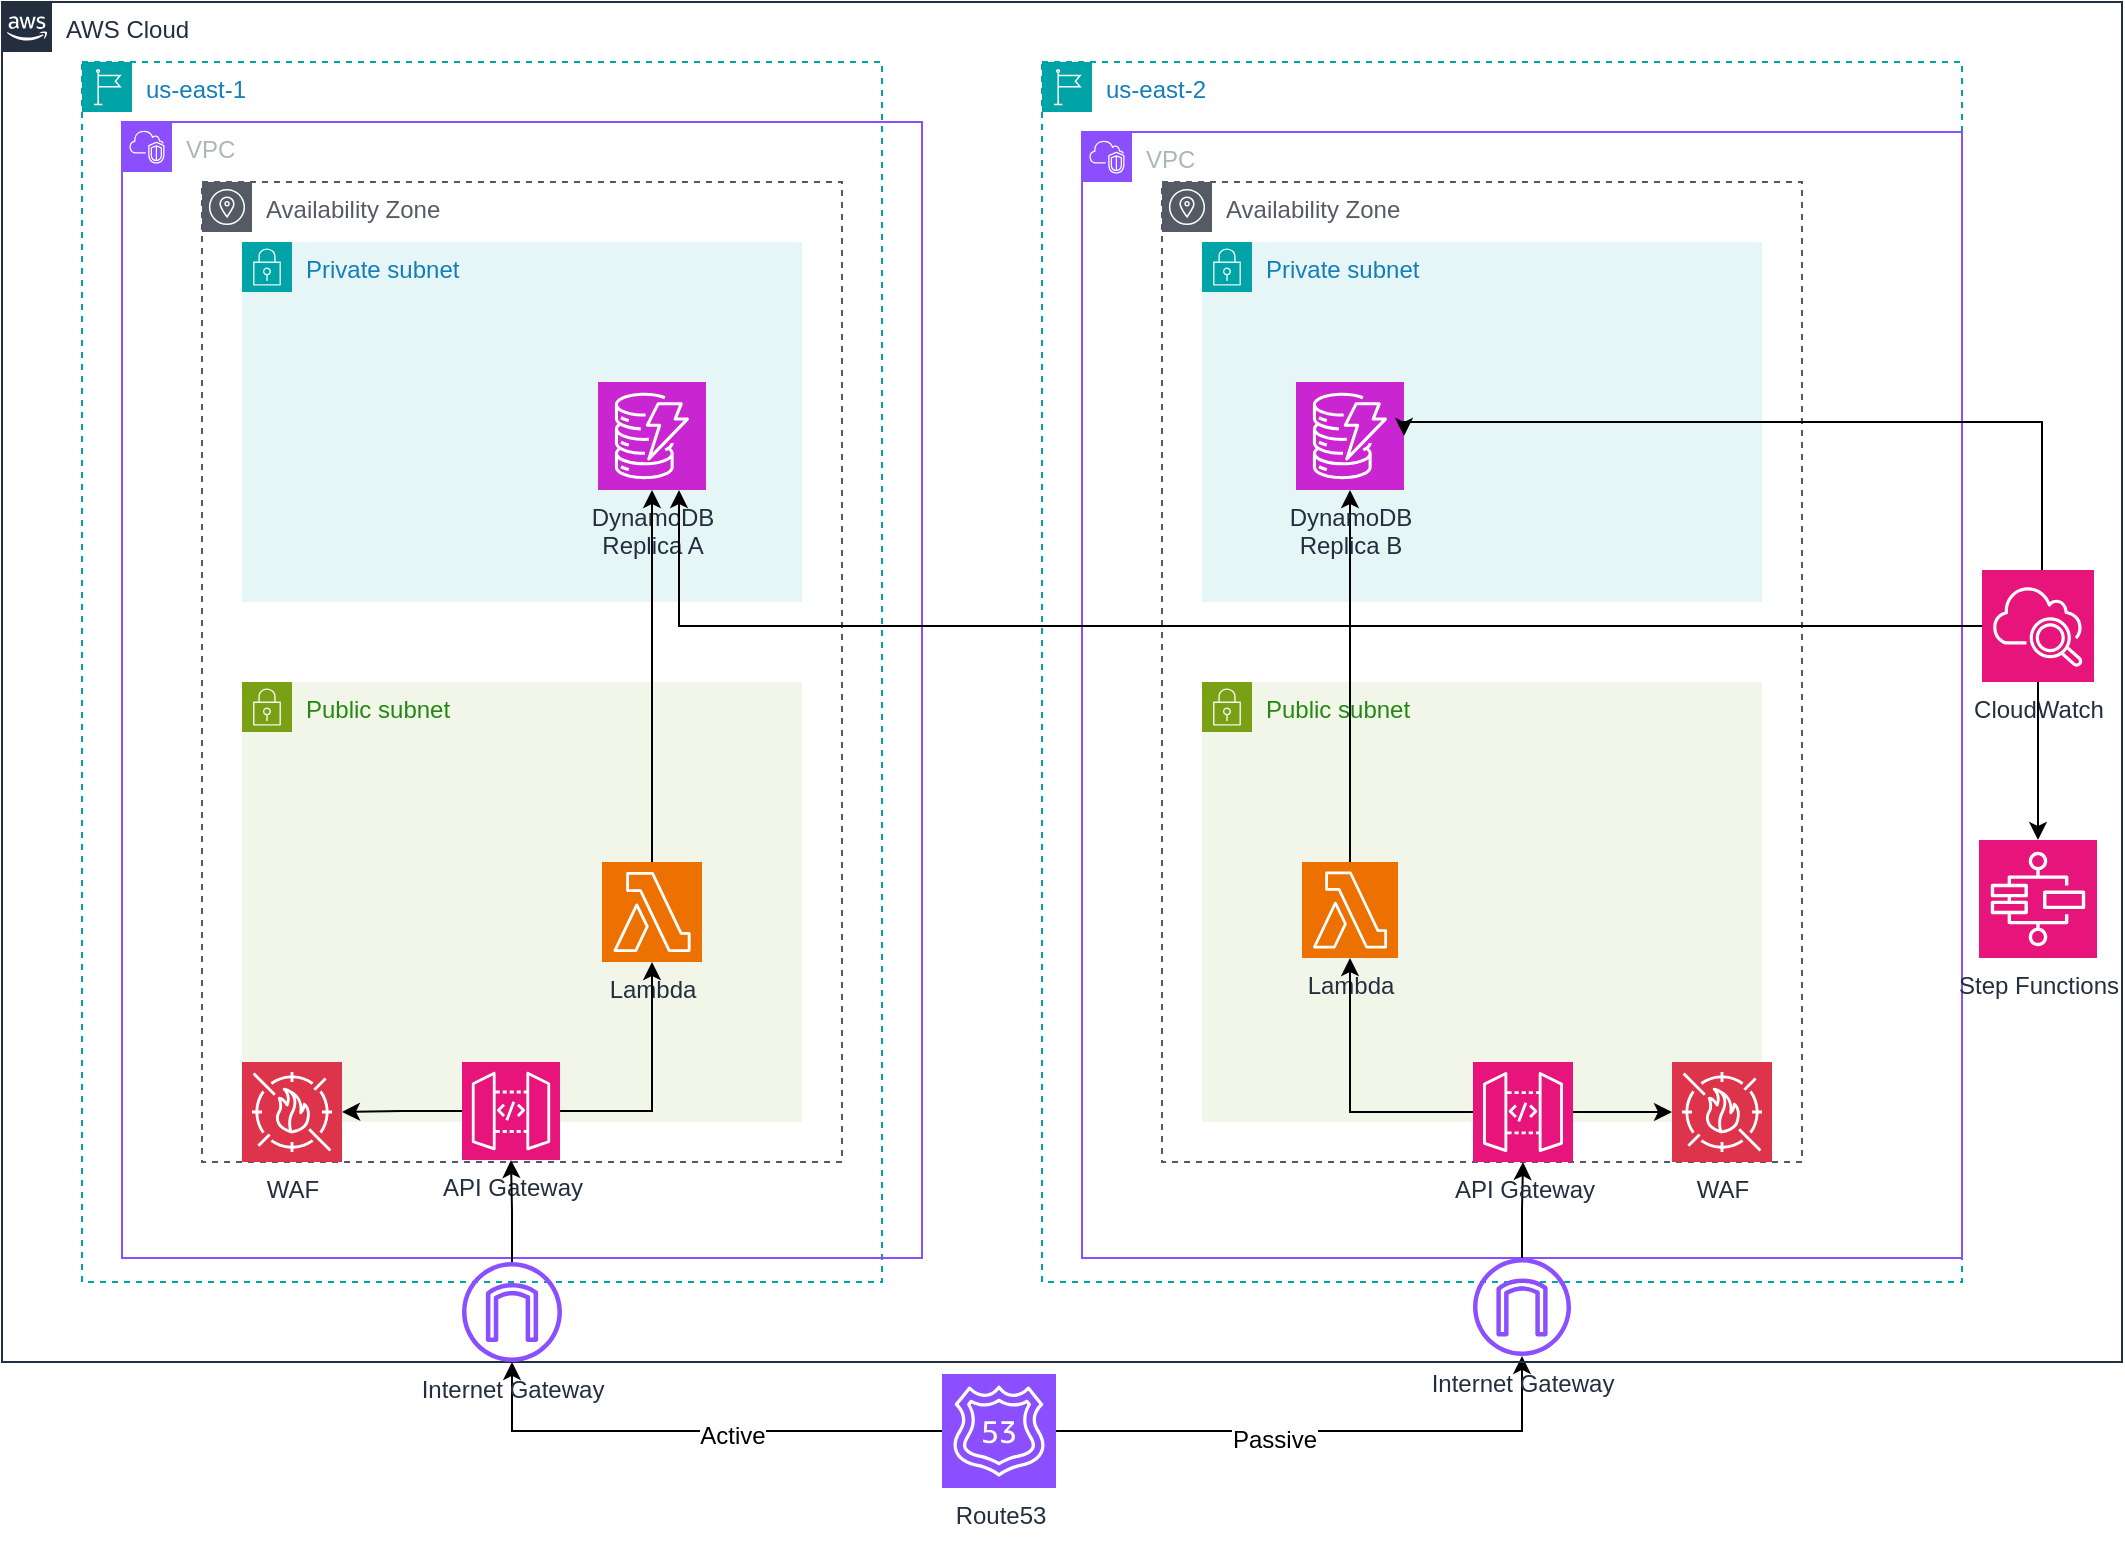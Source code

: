 <mxfile version="26.0.16">
  <diagram id="Ht1M8jgEwFfnCIfOTk4-" name="Page-1">
    <mxGraphModel dx="1198" dy="1901" grid="1" gridSize="10" guides="1" tooltips="1" connect="1" arrows="1" fold="1" page="1" pageScale="1" pageWidth="1169" pageHeight="827" math="0" shadow="0">
      <root>
        <mxCell id="0" />
        <mxCell id="1" parent="0" />
        <mxCell id="qHk2vTECXhj8ju3waCSB-45" style="edgeStyle=orthogonalEdgeStyle;rounded=0;orthogonalLoop=1;jettySize=auto;html=1;" edge="1" parent="1" source="qHk2vTECXhj8ju3waCSB-25" target="qHk2vTECXhj8ju3waCSB-38">
          <mxGeometry relative="1" as="geometry" />
        </mxCell>
        <mxCell id="qHk2vTECXhj8ju3waCSB-72" value="&lt;font style=&quot;font-size: 12px;&quot;&gt;Active&lt;/font&gt;" style="edgeLabel;html=1;align=center;verticalAlign=middle;resizable=0;points=[];" vertex="1" connectable="0" parent="qHk2vTECXhj8ju3waCSB-45">
          <mxGeometry x="-0.155" y="2" relative="1" as="geometry">
            <mxPoint as="offset" />
          </mxGeometry>
        </mxCell>
        <mxCell id="qHk2vTECXhj8ju3waCSB-46" style="edgeStyle=orthogonalEdgeStyle;rounded=0;orthogonalLoop=1;jettySize=auto;html=1;" edge="1" parent="1" source="qHk2vTECXhj8ju3waCSB-25" target="qHk2vTECXhj8ju3waCSB-42">
          <mxGeometry relative="1" as="geometry" />
        </mxCell>
        <mxCell id="qHk2vTECXhj8ju3waCSB-73" value="&lt;font style=&quot;font-size: 12px;&quot;&gt;Passive&lt;/font&gt;" style="edgeLabel;html=1;align=center;verticalAlign=middle;resizable=0;points=[];" vertex="1" connectable="0" parent="qHk2vTECXhj8ju3waCSB-46">
          <mxGeometry x="-0.199" y="-3" relative="1" as="geometry">
            <mxPoint y="1" as="offset" />
          </mxGeometry>
        </mxCell>
        <mxCell id="qHk2vTECXhj8ju3waCSB-25" value="&lt;div&gt;Route53&lt;/div&gt;&lt;div&gt;&lt;br&gt;&lt;/div&gt;" style="sketch=0;points=[[0,0,0],[0.25,0,0],[0.5,0,0],[0.75,0,0],[1,0,0],[0,1,0],[0.25,1,0],[0.5,1,0],[0.75,1,0],[1,1,0],[0,0.25,0],[0,0.5,0],[0,0.75,0],[1,0.25,0],[1,0.5,0],[1,0.75,0]];outlineConnect=0;fontColor=#232F3E;fillColor=#8C4FFF;strokeColor=#ffffff;dashed=0;verticalLabelPosition=bottom;verticalAlign=top;align=center;html=1;fontSize=12;fontStyle=0;aspect=fixed;shape=mxgraph.aws4.resourceIcon;resIcon=mxgraph.aws4.route_53;" vertex="1" parent="1">
          <mxGeometry x="530" y="-114" width="57" height="57" as="geometry" />
        </mxCell>
        <mxCell id="qHk2vTECXhj8ju3waCSB-28" value="AWS Cloud" style="points=[[0,0],[0.25,0],[0.5,0],[0.75,0],[1,0],[1,0.25],[1,0.5],[1,0.75],[1,1],[0.75,1],[0.5,1],[0.25,1],[0,1],[0,0.75],[0,0.5],[0,0.25]];outlineConnect=0;gradientColor=none;html=1;whiteSpace=wrap;fontSize=12;fontStyle=0;container=1;pointerEvents=0;collapsible=0;recursiveResize=0;shape=mxgraph.aws4.group;grIcon=mxgraph.aws4.group_aws_cloud_alt;strokeColor=#232F3E;fillColor=none;verticalAlign=top;align=left;spacingLeft=30;fontColor=#232F3E;dashed=0;" vertex="1" parent="1">
          <mxGeometry x="60" y="-800" width="1060" height="680" as="geometry" />
        </mxCell>
        <mxCell id="qHk2vTECXhj8ju3waCSB-13" value="Private subnet" style="points=[[0,0],[0.25,0],[0.5,0],[0.75,0],[1,0],[1,0.25],[1,0.5],[1,0.75],[1,1],[0.75,1],[0.5,1],[0.25,1],[0,1],[0,0.75],[0,0.5],[0,0.25]];outlineConnect=0;gradientColor=none;html=1;whiteSpace=wrap;fontSize=12;fontStyle=0;container=1;pointerEvents=0;collapsible=0;recursiveResize=0;shape=mxgraph.aws4.group;grIcon=mxgraph.aws4.group_security_group;grStroke=0;strokeColor=#00A4A6;fillColor=#E6F6F7;verticalAlign=top;align=left;spacingLeft=30;fontColor=#147EBA;dashed=0;" vertex="1" parent="qHk2vTECXhj8ju3waCSB-28">
          <mxGeometry x="600" y="120" width="280" height="180" as="geometry" />
        </mxCell>
        <mxCell id="qHk2vTECXhj8ju3waCSB-14" value="Public subnet" style="points=[[0,0],[0.25,0],[0.5,0],[0.75,0],[1,0],[1,0.25],[1,0.5],[1,0.75],[1,1],[0.75,1],[0.5,1],[0.25,1],[0,1],[0,0.75],[0,0.5],[0,0.25]];outlineConnect=0;gradientColor=none;html=1;whiteSpace=wrap;fontSize=12;fontStyle=0;container=1;pointerEvents=0;collapsible=0;recursiveResize=0;shape=mxgraph.aws4.group;grIcon=mxgraph.aws4.group_security_group;grStroke=0;strokeColor=#7AA116;fillColor=#F2F6E8;verticalAlign=top;align=left;spacingLeft=30;fontColor=#248814;dashed=0;" vertex="1" parent="qHk2vTECXhj8ju3waCSB-28">
          <mxGeometry x="600" y="340" width="280" height="220" as="geometry" />
        </mxCell>
        <mxCell id="qHk2vTECXhj8ju3waCSB-26" value="us-east-2" style="points=[[0,0],[0.25,0],[0.5,0],[0.75,0],[1,0],[1,0.25],[1,0.5],[1,0.75],[1,1],[0.75,1],[0.5,1],[0.25,1],[0,1],[0,0.75],[0,0.5],[0,0.25]];outlineConnect=0;gradientColor=none;html=1;whiteSpace=wrap;fontSize=12;fontStyle=0;container=1;pointerEvents=0;collapsible=0;recursiveResize=0;shape=mxgraph.aws4.group;grIcon=mxgraph.aws4.group_region;strokeColor=#00A4A6;fillColor=none;verticalAlign=top;align=left;spacingLeft=30;fontColor=#147EBA;dashed=1;" vertex="1" parent="qHk2vTECXhj8ju3waCSB-28">
          <mxGeometry x="520" y="30" width="460" height="610" as="geometry" />
        </mxCell>
        <mxCell id="qHk2vTECXhj8ju3waCSB-41" value="VPC" style="points=[[0,0],[0.25,0],[0.5,0],[0.75,0],[1,0],[1,0.25],[1,0.5],[1,0.75],[1,1],[0.75,1],[0.5,1],[0.25,1],[0,1],[0,0.75],[0,0.5],[0,0.25]];outlineConnect=0;gradientColor=none;html=1;whiteSpace=wrap;fontSize=12;fontStyle=0;container=1;pointerEvents=0;collapsible=0;recursiveResize=0;shape=mxgraph.aws4.group;grIcon=mxgraph.aws4.group_vpc2;strokeColor=#8C4FFF;fillColor=none;verticalAlign=top;align=left;spacingLeft=30;fontColor=#AAB7B8;dashed=0;" vertex="1" parent="qHk2vTECXhj8ju3waCSB-26">
          <mxGeometry x="20" y="35" width="440" height="563" as="geometry" />
        </mxCell>
        <mxCell id="qHk2vTECXhj8ju3waCSB-34" value="us-east-1" style="points=[[0,0],[0.25,0],[0.5,0],[0.75,0],[1,0],[1,0.25],[1,0.5],[1,0.75],[1,1],[0.75,1],[0.5,1],[0.25,1],[0,1],[0,0.75],[0,0.5],[0,0.25]];outlineConnect=0;gradientColor=none;html=1;whiteSpace=wrap;fontSize=12;fontStyle=0;container=1;pointerEvents=0;collapsible=0;recursiveResize=0;shape=mxgraph.aws4.group;grIcon=mxgraph.aws4.group_region;strokeColor=#00A4A6;fillColor=none;verticalAlign=top;align=left;spacingLeft=30;fontColor=#147EBA;dashed=1;" vertex="1" parent="qHk2vTECXhj8ju3waCSB-28">
          <mxGeometry x="40" y="30" width="400" height="610" as="geometry" />
        </mxCell>
        <mxCell id="qHk2vTECXhj8ju3waCSB-35" value="&lt;div&gt;Availability Zone &lt;br&gt;&lt;/div&gt;&lt;div&gt;&lt;br&gt;&lt;/div&gt;" style="sketch=0;outlineConnect=0;gradientColor=none;html=1;whiteSpace=wrap;fontSize=12;fontStyle=0;shape=mxgraph.aws4.group;grIcon=mxgraph.aws4.group_availability_zone;strokeColor=#545B64;fillColor=none;verticalAlign=top;align=left;spacingLeft=30;fontColor=#545B64;dashed=1;" vertex="1" parent="qHk2vTECXhj8ju3waCSB-28">
          <mxGeometry x="580" y="90" width="320" height="490" as="geometry" />
        </mxCell>
        <mxCell id="qHk2vTECXhj8ju3waCSB-40" value="VPC" style="points=[[0,0],[0.25,0],[0.5,0],[0.75,0],[1,0],[1,0.25],[1,0.5],[1,0.75],[1,1],[0.75,1],[0.5,1],[0.25,1],[0,1],[0,0.75],[0,0.5],[0,0.25]];outlineConnect=0;gradientColor=none;html=1;whiteSpace=wrap;fontSize=12;fontStyle=0;container=1;pointerEvents=0;collapsible=0;recursiveResize=0;shape=mxgraph.aws4.group;grIcon=mxgraph.aws4.group_vpc2;strokeColor=#8C4FFF;fillColor=none;verticalAlign=top;align=left;spacingLeft=30;fontColor=#AAB7B8;dashed=0;" vertex="1" parent="qHk2vTECXhj8ju3waCSB-28">
          <mxGeometry x="60" y="60" width="400" height="568" as="geometry" />
        </mxCell>
        <mxCell id="qHk2vTECXhj8ju3waCSB-30" value="&lt;div&gt;Availability Zone &lt;br&gt;&lt;/div&gt;&lt;div&gt;&lt;br&gt;&lt;/div&gt;" style="sketch=0;outlineConnect=0;gradientColor=none;html=1;whiteSpace=wrap;fontSize=12;fontStyle=0;shape=mxgraph.aws4.group;grIcon=mxgraph.aws4.group_availability_zone;strokeColor=#545B64;fillColor=none;verticalAlign=top;align=left;spacingLeft=30;fontColor=#545B64;dashed=1;" vertex="1" parent="qHk2vTECXhj8ju3waCSB-40">
          <mxGeometry x="40" y="30" width="320" height="490" as="geometry" />
        </mxCell>
        <mxCell id="qHk2vTECXhj8ju3waCSB-21" value="Private subnet" style="points=[[0,0],[0.25,0],[0.5,0],[0.75,0],[1,0],[1,0.25],[1,0.5],[1,0.75],[1,1],[0.75,1],[0.5,1],[0.25,1],[0,1],[0,0.75],[0,0.5],[0,0.25]];outlineConnect=0;gradientColor=none;html=1;whiteSpace=wrap;fontSize=12;fontStyle=0;container=1;pointerEvents=0;collapsible=0;recursiveResize=0;shape=mxgraph.aws4.group;grIcon=mxgraph.aws4.group_security_group;grStroke=0;strokeColor=#00A4A6;fillColor=#E6F6F7;verticalAlign=top;align=left;spacingLeft=30;fontColor=#147EBA;dashed=0;" vertex="1" parent="qHk2vTECXhj8ju3waCSB-40">
          <mxGeometry x="60" y="60" width="280" height="180" as="geometry" />
        </mxCell>
        <mxCell id="qHk2vTECXhj8ju3waCSB-58" value="DynamoDB&lt;br&gt;&lt;div&gt;Replica A&lt;/div&gt;&lt;div&gt;&lt;br&gt;&lt;/div&gt;" style="sketch=0;points=[[0,0,0],[0.25,0,0],[0.5,0,0],[0.75,0,0],[1,0,0],[0,1,0],[0.25,1,0],[0.5,1,0],[0.75,1,0],[1,1,0],[0,0.25,0],[0,0.5,0],[0,0.75,0],[1,0.25,0],[1,0.5,0],[1,0.75,0]];outlineConnect=0;fontColor=#232F3E;fillColor=#C925D1;strokeColor=#ffffff;dashed=0;verticalLabelPosition=bottom;verticalAlign=top;align=center;html=1;fontSize=12;fontStyle=0;aspect=fixed;shape=mxgraph.aws4.resourceIcon;resIcon=mxgraph.aws4.dynamodb;" vertex="1" parent="qHk2vTECXhj8ju3waCSB-21">
          <mxGeometry x="178" y="70" width="54" height="54" as="geometry" />
        </mxCell>
        <mxCell id="qHk2vTECXhj8ju3waCSB-31" value="Public subnet" style="points=[[0,0],[0.25,0],[0.5,0],[0.75,0],[1,0],[1,0.25],[1,0.5],[1,0.75],[1,1],[0.75,1],[0.5,1],[0.25,1],[0,1],[0,0.75],[0,0.5],[0,0.25]];outlineConnect=0;gradientColor=none;html=1;whiteSpace=wrap;fontSize=12;fontStyle=0;container=1;pointerEvents=0;collapsible=0;recursiveResize=0;shape=mxgraph.aws4.group;grIcon=mxgraph.aws4.group_security_group;grStroke=0;strokeColor=#7AA116;fillColor=#F2F6E8;verticalAlign=top;align=left;spacingLeft=30;fontColor=#248814;dashed=0;" vertex="1" parent="qHk2vTECXhj8ju3waCSB-40">
          <mxGeometry x="60" y="280" width="280" height="220" as="geometry" />
        </mxCell>
        <mxCell id="qHk2vTECXhj8ju3waCSB-44" value="API Gateway" style="sketch=0;points=[[0,0,0],[0.25,0,0],[0.5,0,0],[0.75,0,0],[1,0,0],[0,1,0],[0.25,1,0],[0.5,1,0],[0.75,1,0],[1,1,0],[0,0.25,0],[0,0.5,0],[0,0.75,0],[1,0.25,0],[1,0.5,0],[1,0.75,0]];outlineConnect=0;fontColor=#232F3E;fillColor=#E7157B;strokeColor=#ffffff;dashed=0;verticalLabelPosition=bottom;verticalAlign=top;align=center;html=1;fontSize=12;fontStyle=0;aspect=fixed;shape=mxgraph.aws4.resourceIcon;resIcon=mxgraph.aws4.api_gateway;" vertex="1" parent="qHk2vTECXhj8ju3waCSB-40">
          <mxGeometry x="170" y="470" width="49" height="49" as="geometry" />
        </mxCell>
        <mxCell id="qHk2vTECXhj8ju3waCSB-50" value="WAF" style="sketch=0;points=[[0,0,0],[0.25,0,0],[0.5,0,0],[0.75,0,0],[1,0,0],[0,1,0],[0.25,1,0],[0.5,1,0],[0.75,1,0],[1,1,0],[0,0.25,0],[0,0.5,0],[0,0.75,0],[1,0.25,0],[1,0.5,0],[1,0.75,0]];outlineConnect=0;fontColor=#232F3E;fillColor=#DD344C;strokeColor=#ffffff;dashed=0;verticalLabelPosition=bottom;verticalAlign=top;align=center;html=1;fontSize=12;fontStyle=0;aspect=fixed;shape=mxgraph.aws4.resourceIcon;resIcon=mxgraph.aws4.waf;" vertex="1" parent="qHk2vTECXhj8ju3waCSB-40">
          <mxGeometry x="60" y="470" width="50" height="50" as="geometry" />
        </mxCell>
        <mxCell id="qHk2vTECXhj8ju3waCSB-51" style="edgeStyle=orthogonalEdgeStyle;rounded=0;orthogonalLoop=1;jettySize=auto;html=1;entryX=1;entryY=0.5;entryDx=0;entryDy=0;entryPerimeter=0;" edge="1" parent="qHk2vTECXhj8ju3waCSB-40" source="qHk2vTECXhj8ju3waCSB-44" target="qHk2vTECXhj8ju3waCSB-50">
          <mxGeometry relative="1" as="geometry" />
        </mxCell>
        <mxCell id="qHk2vTECXhj8ju3waCSB-62" style="edgeStyle=orthogonalEdgeStyle;rounded=0;orthogonalLoop=1;jettySize=auto;html=1;" edge="1" parent="qHk2vTECXhj8ju3waCSB-40" source="qHk2vTECXhj8ju3waCSB-55" target="qHk2vTECXhj8ju3waCSB-58">
          <mxGeometry relative="1" as="geometry" />
        </mxCell>
        <mxCell id="qHk2vTECXhj8ju3waCSB-55" value="Lambda" style="sketch=0;points=[[0,0,0],[0.25,0,0],[0.5,0,0],[0.75,0,0],[1,0,0],[0,1,0],[0.25,1,0],[0.5,1,0],[0.75,1,0],[1,1,0],[0,0.25,0],[0,0.5,0],[0,0.75,0],[1,0.25,0],[1,0.5,0],[1,0.75,0]];outlineConnect=0;fontColor=#232F3E;fillColor=#ED7100;strokeColor=#ffffff;dashed=0;verticalLabelPosition=bottom;verticalAlign=top;align=center;html=1;fontSize=12;fontStyle=0;aspect=fixed;shape=mxgraph.aws4.resourceIcon;resIcon=mxgraph.aws4.lambda;" vertex="1" parent="qHk2vTECXhj8ju3waCSB-40">
          <mxGeometry x="240" y="370" width="50" height="50" as="geometry" />
        </mxCell>
        <mxCell id="qHk2vTECXhj8ju3waCSB-56" style="edgeStyle=orthogonalEdgeStyle;rounded=0;orthogonalLoop=1;jettySize=auto;html=1;" edge="1" parent="qHk2vTECXhj8ju3waCSB-40" source="qHk2vTECXhj8ju3waCSB-44" target="qHk2vTECXhj8ju3waCSB-55">
          <mxGeometry relative="1" as="geometry" />
        </mxCell>
        <mxCell id="qHk2vTECXhj8ju3waCSB-48" style="edgeStyle=orthogonalEdgeStyle;rounded=0;orthogonalLoop=1;jettySize=auto;html=1;" edge="1" parent="qHk2vTECXhj8ju3waCSB-28" source="qHk2vTECXhj8ju3waCSB-38" target="qHk2vTECXhj8ju3waCSB-44">
          <mxGeometry relative="1" as="geometry" />
        </mxCell>
        <mxCell id="qHk2vTECXhj8ju3waCSB-38" value="&lt;div&gt;Internet Gateway&lt;/div&gt;&lt;div&gt;&lt;br&gt;&lt;/div&gt;" style="sketch=0;outlineConnect=0;fontColor=#232F3E;gradientColor=none;fillColor=#8C4FFF;strokeColor=none;dashed=0;verticalLabelPosition=bottom;verticalAlign=top;align=center;html=1;fontSize=12;fontStyle=0;aspect=fixed;pointerEvents=1;shape=mxgraph.aws4.internet_gateway;" vertex="1" parent="qHk2vTECXhj8ju3waCSB-28">
          <mxGeometry x="230" y="630" width="50" height="50" as="geometry" />
        </mxCell>
        <mxCell id="qHk2vTECXhj8ju3waCSB-49" style="edgeStyle=orthogonalEdgeStyle;rounded=0;orthogonalLoop=1;jettySize=auto;html=1;" edge="1" parent="qHk2vTECXhj8ju3waCSB-28" source="qHk2vTECXhj8ju3waCSB-42" target="qHk2vTECXhj8ju3waCSB-43">
          <mxGeometry relative="1" as="geometry" />
        </mxCell>
        <mxCell id="qHk2vTECXhj8ju3waCSB-42" value="&lt;div&gt;Internet Gateway&lt;/div&gt;&lt;div&gt;&lt;br&gt;&lt;/div&gt;" style="sketch=0;outlineConnect=0;fontColor=#232F3E;gradientColor=none;fillColor=#8C4FFF;strokeColor=none;dashed=0;verticalLabelPosition=bottom;verticalAlign=top;align=center;html=1;fontSize=12;fontStyle=0;aspect=fixed;pointerEvents=1;shape=mxgraph.aws4.internet_gateway;" vertex="1" parent="qHk2vTECXhj8ju3waCSB-28">
          <mxGeometry x="735.5" y="628" width="49" height="49" as="geometry" />
        </mxCell>
        <mxCell id="qHk2vTECXhj8ju3waCSB-63" style="edgeStyle=orthogonalEdgeStyle;rounded=0;orthogonalLoop=1;jettySize=auto;html=1;" edge="1" parent="qHk2vTECXhj8ju3waCSB-28" source="qHk2vTECXhj8ju3waCSB-54" target="qHk2vTECXhj8ju3waCSB-59">
          <mxGeometry relative="1" as="geometry" />
        </mxCell>
        <mxCell id="qHk2vTECXhj8ju3waCSB-54" value="Lambda" style="sketch=0;points=[[0,0,0],[0.25,0,0],[0.5,0,0],[0.75,0,0],[1,0,0],[0,1,0],[0.25,1,0],[0.5,1,0],[0.75,1,0],[1,1,0],[0,0.25,0],[0,0.5,0],[0,0.75,0],[1,0.25,0],[1,0.5,0],[1,0.75,0]];outlineConnect=0;fontColor=#232F3E;fillColor=#ED7100;strokeColor=#ffffff;dashed=0;verticalLabelPosition=bottom;verticalAlign=top;align=center;html=1;fontSize=12;fontStyle=0;aspect=fixed;shape=mxgraph.aws4.resourceIcon;resIcon=mxgraph.aws4.lambda;" vertex="1" parent="qHk2vTECXhj8ju3waCSB-28">
          <mxGeometry x="650" y="430" width="48" height="48" as="geometry" />
        </mxCell>
        <mxCell id="qHk2vTECXhj8ju3waCSB-57" style="edgeStyle=orthogonalEdgeStyle;rounded=0;orthogonalLoop=1;jettySize=auto;html=1;" edge="1" parent="qHk2vTECXhj8ju3waCSB-28" source="qHk2vTECXhj8ju3waCSB-43" target="qHk2vTECXhj8ju3waCSB-54">
          <mxGeometry relative="1" as="geometry" />
        </mxCell>
        <mxCell id="qHk2vTECXhj8ju3waCSB-59" value="&lt;div&gt;DynamoDB&lt;/div&gt;&lt;div&gt;Replica B&lt;/div&gt;&lt;div&gt;&lt;br&gt;&lt;/div&gt;" style="sketch=0;points=[[0,0,0],[0.25,0,0],[0.5,0,0],[0.75,0,0],[1,0,0],[0,1,0],[0.25,1,0],[0.5,1,0],[0.75,1,0],[1,1,0],[0,0.25,0],[0,0.5,0],[0,0.75,0],[1,0.25,0],[1,0.5,0],[1,0.75,0]];outlineConnect=0;fontColor=#232F3E;fillColor=#C925D1;strokeColor=#ffffff;dashed=0;verticalLabelPosition=bottom;verticalAlign=top;align=center;html=1;fontSize=12;fontStyle=0;aspect=fixed;shape=mxgraph.aws4.resourceIcon;resIcon=mxgraph.aws4.dynamodb;" vertex="1" parent="qHk2vTECXhj8ju3waCSB-28">
          <mxGeometry x="647" y="190" width="54" height="54" as="geometry" />
        </mxCell>
        <mxCell id="qHk2vTECXhj8ju3waCSB-60" value="&lt;div&gt;CloudWatch&lt;/div&gt;&lt;div&gt;&lt;br&gt;&lt;/div&gt;" style="sketch=0;points=[[0,0,0],[0.25,0,0],[0.5,0,0],[0.75,0,0],[1,0,0],[0,1,0],[0.25,1,0],[0.5,1,0],[0.75,1,0],[1,1,0],[0,0.25,0],[0,0.5,0],[0,0.75,0],[1,0.25,0],[1,0.5,0],[1,0.75,0]];points=[[0,0,0],[0.25,0,0],[0.5,0,0],[0.75,0,0],[1,0,0],[0,1,0],[0.25,1,0],[0.5,1,0],[0.75,1,0],[1,1,0],[0,0.25,0],[0,0.5,0],[0,0.75,0],[1,0.25,0],[1,0.5,0],[1,0.75,0]];outlineConnect=0;fontColor=#232F3E;fillColor=#E7157B;strokeColor=#ffffff;dashed=0;verticalLabelPosition=bottom;verticalAlign=top;align=center;html=1;fontSize=12;fontStyle=0;aspect=fixed;shape=mxgraph.aws4.resourceIcon;resIcon=mxgraph.aws4.cloudwatch_2;" vertex="1" parent="qHk2vTECXhj8ju3waCSB-28">
          <mxGeometry x="990" y="284" width="56" height="56" as="geometry" />
        </mxCell>
        <mxCell id="qHk2vTECXhj8ju3waCSB-65" style="edgeStyle=orthogonalEdgeStyle;rounded=0;orthogonalLoop=1;jettySize=auto;html=1;entryX=0.75;entryY=1;entryDx=0;entryDy=0;entryPerimeter=0;" edge="1" parent="qHk2vTECXhj8ju3waCSB-28" source="qHk2vTECXhj8ju3waCSB-60" target="qHk2vTECXhj8ju3waCSB-58">
          <mxGeometry relative="1" as="geometry" />
        </mxCell>
        <mxCell id="qHk2vTECXhj8ju3waCSB-68" style="edgeStyle=orthogonalEdgeStyle;rounded=0;orthogonalLoop=1;jettySize=auto;html=1;entryX=1;entryY=0.5;entryDx=0;entryDy=0;entryPerimeter=0;" edge="1" parent="qHk2vTECXhj8ju3waCSB-28" source="qHk2vTECXhj8ju3waCSB-60" target="qHk2vTECXhj8ju3waCSB-59">
          <mxGeometry relative="1" as="geometry">
            <Array as="points">
              <mxPoint x="1020" y="210" />
            </Array>
          </mxGeometry>
        </mxCell>
        <mxCell id="qHk2vTECXhj8ju3waCSB-69" value="&lt;div&gt;Step Functions&lt;/div&gt;&lt;div&gt;&lt;br&gt;&lt;/div&gt;" style="sketch=0;points=[[0,0,0],[0.25,0,0],[0.5,0,0],[0.75,0,0],[1,0,0],[0,1,0],[0.25,1,0],[0.5,1,0],[0.75,1,0],[1,1,0],[0,0.25,0],[0,0.5,0],[0,0.75,0],[1,0.25,0],[1,0.5,0],[1,0.75,0]];outlineConnect=0;fontColor=#232F3E;fillColor=#E7157B;strokeColor=#ffffff;dashed=0;verticalLabelPosition=bottom;verticalAlign=top;align=center;html=1;fontSize=12;fontStyle=0;aspect=fixed;shape=mxgraph.aws4.resourceIcon;resIcon=mxgraph.aws4.step_functions;" vertex="1" parent="qHk2vTECXhj8ju3waCSB-28">
          <mxGeometry x="988.5" y="419" width="59" height="59" as="geometry" />
        </mxCell>
        <mxCell id="qHk2vTECXhj8ju3waCSB-70" style="edgeStyle=orthogonalEdgeStyle;rounded=0;orthogonalLoop=1;jettySize=auto;html=1;entryX=0.5;entryY=0;entryDx=0;entryDy=0;entryPerimeter=0;" edge="1" parent="qHk2vTECXhj8ju3waCSB-28" source="qHk2vTECXhj8ju3waCSB-60" target="qHk2vTECXhj8ju3waCSB-69">
          <mxGeometry relative="1" as="geometry" />
        </mxCell>
        <mxCell id="qHk2vTECXhj8ju3waCSB-43" value="API Gateway" style="sketch=0;points=[[0,0,0],[0.25,0,0],[0.5,0,0],[0.75,0,0],[1,0,0],[0,1,0],[0.25,1,0],[0.5,1,0],[0.75,1,0],[1,1,0],[0,0.25,0],[0,0.5,0],[0,0.75,0],[1,0.25,0],[1,0.5,0],[1,0.75,0]];outlineConnect=0;fontColor=#232F3E;fillColor=#E7157B;strokeColor=#ffffff;dashed=0;verticalLabelPosition=bottom;verticalAlign=top;align=center;html=1;fontSize=12;fontStyle=0;aspect=fixed;shape=mxgraph.aws4.resourceIcon;resIcon=mxgraph.aws4.api_gateway;" vertex="1" parent="qHk2vTECXhj8ju3waCSB-28">
          <mxGeometry x="735.5" y="530" width="50" height="50" as="geometry" />
        </mxCell>
        <mxCell id="qHk2vTECXhj8ju3waCSB-53" style="edgeStyle=orthogonalEdgeStyle;rounded=0;orthogonalLoop=1;jettySize=auto;html=1;" edge="1" parent="qHk2vTECXhj8ju3waCSB-28" source="qHk2vTECXhj8ju3waCSB-43" target="qHk2vTECXhj8ju3waCSB-52">
          <mxGeometry relative="1" as="geometry" />
        </mxCell>
        <mxCell id="qHk2vTECXhj8ju3waCSB-52" value="WAF" style="sketch=0;points=[[0,0,0],[0.25,0,0],[0.5,0,0],[0.75,0,0],[1,0,0],[0,1,0],[0.25,1,0],[0.5,1,0],[0.75,1,0],[1,1,0],[0,0.25,0],[0,0.5,0],[0,0.75,0],[1,0.25,0],[1,0.5,0],[1,0.75,0]];outlineConnect=0;fontColor=#232F3E;fillColor=#DD344C;strokeColor=#ffffff;dashed=0;verticalLabelPosition=bottom;verticalAlign=top;align=center;html=1;fontSize=12;fontStyle=0;aspect=fixed;shape=mxgraph.aws4.resourceIcon;resIcon=mxgraph.aws4.waf;" vertex="1" parent="qHk2vTECXhj8ju3waCSB-28">
          <mxGeometry x="835" y="530" width="50" height="50" as="geometry" />
        </mxCell>
      </root>
    </mxGraphModel>
  </diagram>
</mxfile>
